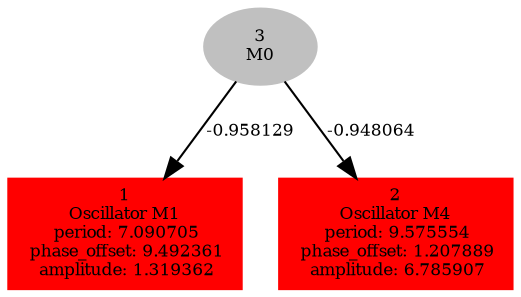  digraph g{ forcelabels=true;
1 [label=<1<BR />Oscillator M1<BR /> period: 7.090705<BR /> phase_offset: 9.492361<BR /> amplitude: 1.319362>, shape=box,color=red,style=filled,fontsize=8];2 [label=<2<BR />Oscillator M4<BR /> period: 9.575554<BR /> phase_offset: 1.207889<BR /> amplitude: 6.785907>, shape=box,color=red,style=filled,fontsize=8];3[label=<3<BR/>M0>,color="grey",style=filled,fontsize=8];
3 -> 1[label="-0.958129 ",fontsize="8"];
3 -> 2[label="-0.948064 ",fontsize="8"];
 }
